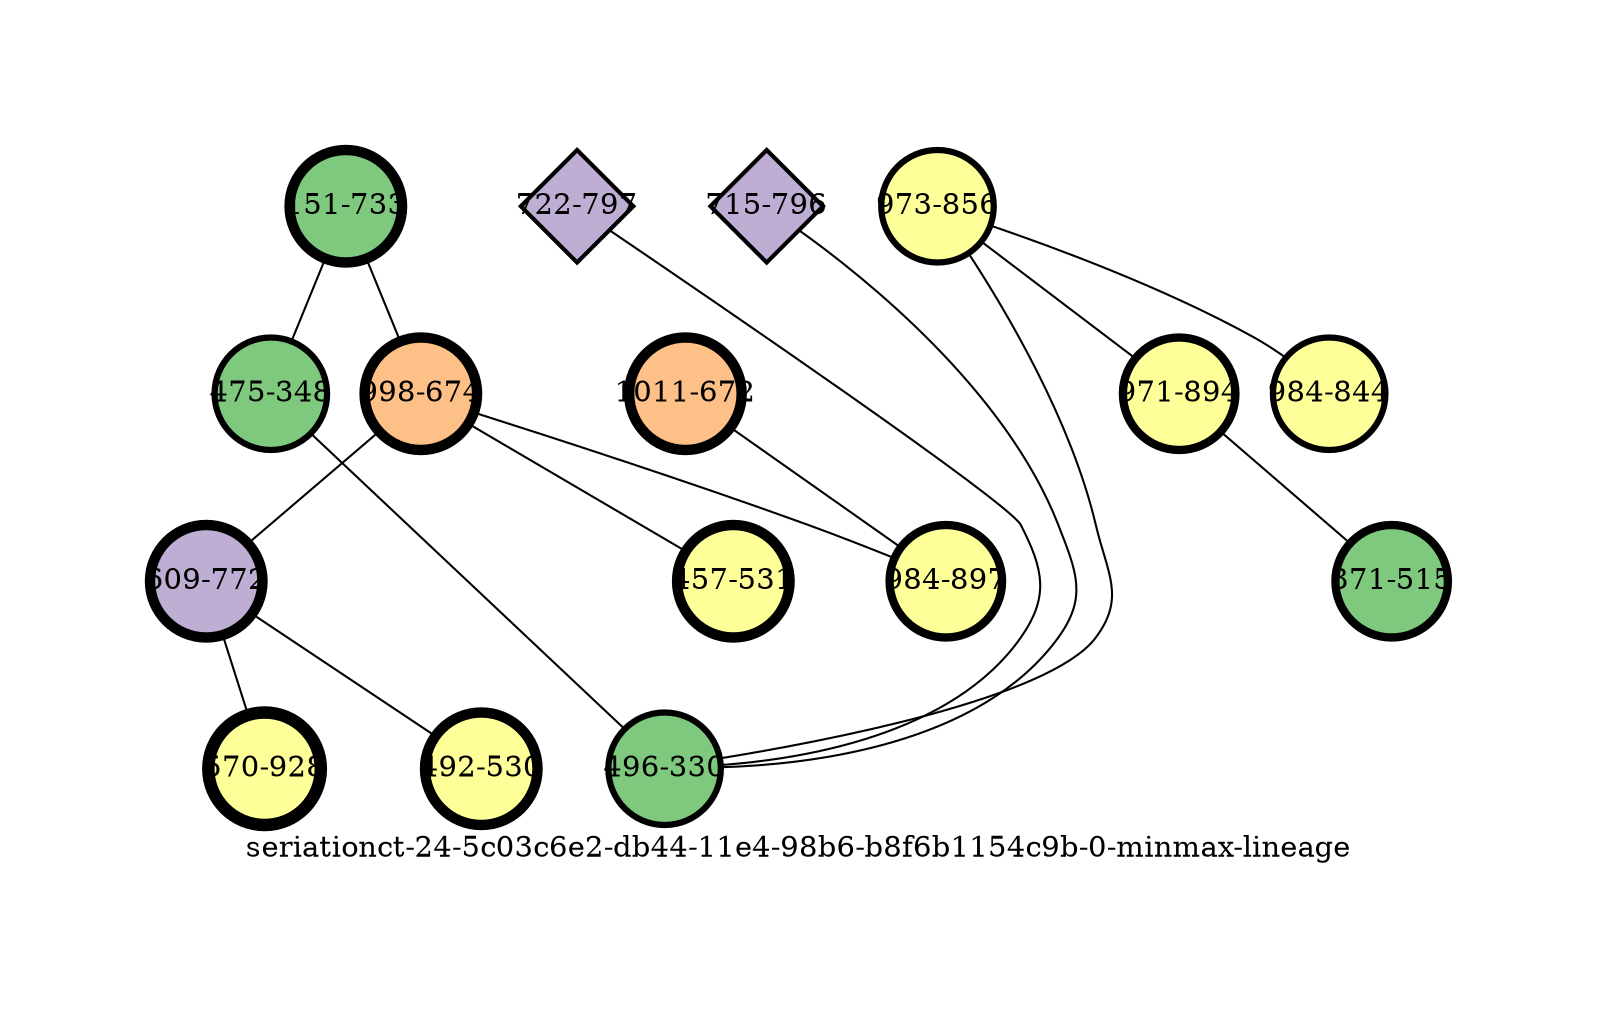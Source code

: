 strict graph "seriationct-24-5c03c6e2-db44-11e4-98b6-b8f6b1154c9b-0-minmax-lineage" {
labelloc=b;
ratio=auto;
pad="1.0";
label="seriationct-24-5c03c6e2-db44-11e4-98b6-b8f6b1154c9b-0-minmax-lineage";
node [width="0.75", style=filled, fixedsize=true, height="0.75", shape=circle, label=""];
0 [xCoordinate="733.0", appears_in_slice=5, yCoordinate="151.0", colorscheme=accent6, lineage_id=0, short_label="151-733", label="151-733", shape=circle, cluster_id=0, fillcolor=1, size="500.0", id=0, penwidth="5.0"];
1 [xCoordinate="348.0", appears_in_slice=3, yCoordinate="475.0", colorscheme=accent6, lineage_id=0, short_label="475-348", label="475-348", shape=circle, cluster_id=0, fillcolor=1, size="500.0", id=13, penwidth="3.0"];
2 [xCoordinate="674.0", appears_in_slice=5, yCoordinate="998.0", colorscheme=accent6, lineage_id=0, short_label="998-674", label="998-674", shape=circle, cluster_id=2, fillcolor=3, size="500.0", id=7, penwidth="5.0"];
3 [xCoordinate="856.0", appears_in_slice=3, yCoordinate="973.0", colorscheme=accent6, lineage_id=0, short_label="973-856", label="973-856", shape=circle, cluster_id=3, fillcolor=4, size="500.0", id=2, penwidth="3.0"];
4 [xCoordinate="672.0", appears_in_slice=5, yCoordinate="1011.0", colorscheme=accent6, lineage_id=0, short_label="1011-672", label="1011-672", shape=circle, cluster_id=2, fillcolor=3, size="500.0", id=3, penwidth="5.0"];
5 [xCoordinate="797.0", appears_in_slice=2, yCoordinate="722.0", colorscheme=accent6, lineage_id=2, short_label="722-797", label="722-797", shape=diamond, cluster_id=1, fillcolor=2, size="500.0", id=4, penwidth="2.0"];
6 [xCoordinate="772.0", appears_in_slice=5, yCoordinate="609.0", colorscheme=accent6, lineage_id=0, short_label="609-772", label="609-772", shape=circle, cluster_id=1, fillcolor=2, size="500.0", id=1, penwidth="5.0"];
7 [xCoordinate="894.0", appears_in_slice=4, yCoordinate="971.0", colorscheme=accent6, lineage_id=0, short_label="971-894", label="971-894", shape=circle, cluster_id=3, fillcolor=4, size="500.0", id=6, penwidth="4.0"];
8 [xCoordinate="897.0", appears_in_slice=4, yCoordinate="984.0", colorscheme=accent6, lineage_id=0, short_label="984-897", label="984-897", shape=circle, cluster_id=3, fillcolor=4, size="500.0", id=5, penwidth="4.0"];
9 [xCoordinate="515.0", appears_in_slice=4, yCoordinate="371.0", colorscheme=accent6, lineage_id=0, short_label="371-515", label="371-515", shape=circle, cluster_id=0, fillcolor=1, size="500.0", id=8, penwidth="4.0"];
10 [xCoordinate="928.0", appears_in_slice=6, yCoordinate="570.0", colorscheme=accent6, lineage_id=0, short_label="570-928", label="570-928", shape=circle, cluster_id=3, fillcolor=4, size="500.0", id=9, penwidth="6.0"];
11 [xCoordinate="530.0", appears_in_slice=5, yCoordinate="492.0", colorscheme=accent6, lineage_id=0, short_label="492-530", label="492-530", shape=circle, cluster_id=3, fillcolor=4, size="500.0", id=10, penwidth="5.0"];
12 [xCoordinate="796.0", appears_in_slice=2, yCoordinate="715.0", colorscheme=accent6, lineage_id=2, short_label="715-796", label="715-796", shape=diamond, cluster_id=1, fillcolor=2, size="500.0", id=11, penwidth="2.0"];
13 [xCoordinate="844.0", appears_in_slice=3, yCoordinate="984.0", colorscheme=accent6, lineage_id=0, short_label="984-844", label="984-844", shape=circle, cluster_id=3, fillcolor=4, size="500.0", id=12, penwidth="3.0"];
14 [xCoordinate="330.0", appears_in_slice=3, yCoordinate="496.0", colorscheme=accent6, lineage_id=0, short_label="496-330", label="496-330", shape=circle, cluster_id=0, fillcolor=1, size="500.0", id=14, penwidth="3.0"];
15 [xCoordinate="531.0", appears_in_slice=5, yCoordinate="457.0", colorscheme=accent6, lineage_id=0, short_label="457-531", label="457-531", shape=circle, cluster_id=3, fillcolor=4, size="500.0", id=15, penwidth="5.0"];
0 -- 1  [inverseweight="1.90670332047", weight="0.524465442141"];
0 -- 2  [inverseweight="3.33526093", weight="0.299826616564"];
1 -- 14  [inverseweight="2.7161080026", weight="0.368173871968"];
2 -- 8  [inverseweight="3.98434834698", weight="0.250982071073"];
2 -- 6  [inverseweight="10.7882963001", weight="0.0926930418101"];
2 -- 15  [inverseweight="4.04861617657", weight="0.2469979757"];
3 -- 13  [inverseweight="23.4146452895", weight="0.0427083130081"];
3 -- 14  [inverseweight="3.20974778408", weight="0.311550958914"];
3 -- 7  [inverseweight="2.183218778", weight="0.458039299624"];
4 -- 8  [inverseweight="2.72125215115", weight="0.367477890491"];
5 -- 14  [inverseweight="1.49287656653", weight="0.669847743894"];
6 -- 10  [inverseweight="4.88788679379", weight="0.204587389641"];
6 -- 11  [inverseweight="4.48218732478", weight="0.223105356278"];
7 -- 9  [inverseweight="15.9071190744", weight="0.062864934582"];
12 -- 14  [inverseweight="1.74371693753", weight="0.573487576151"];
}
